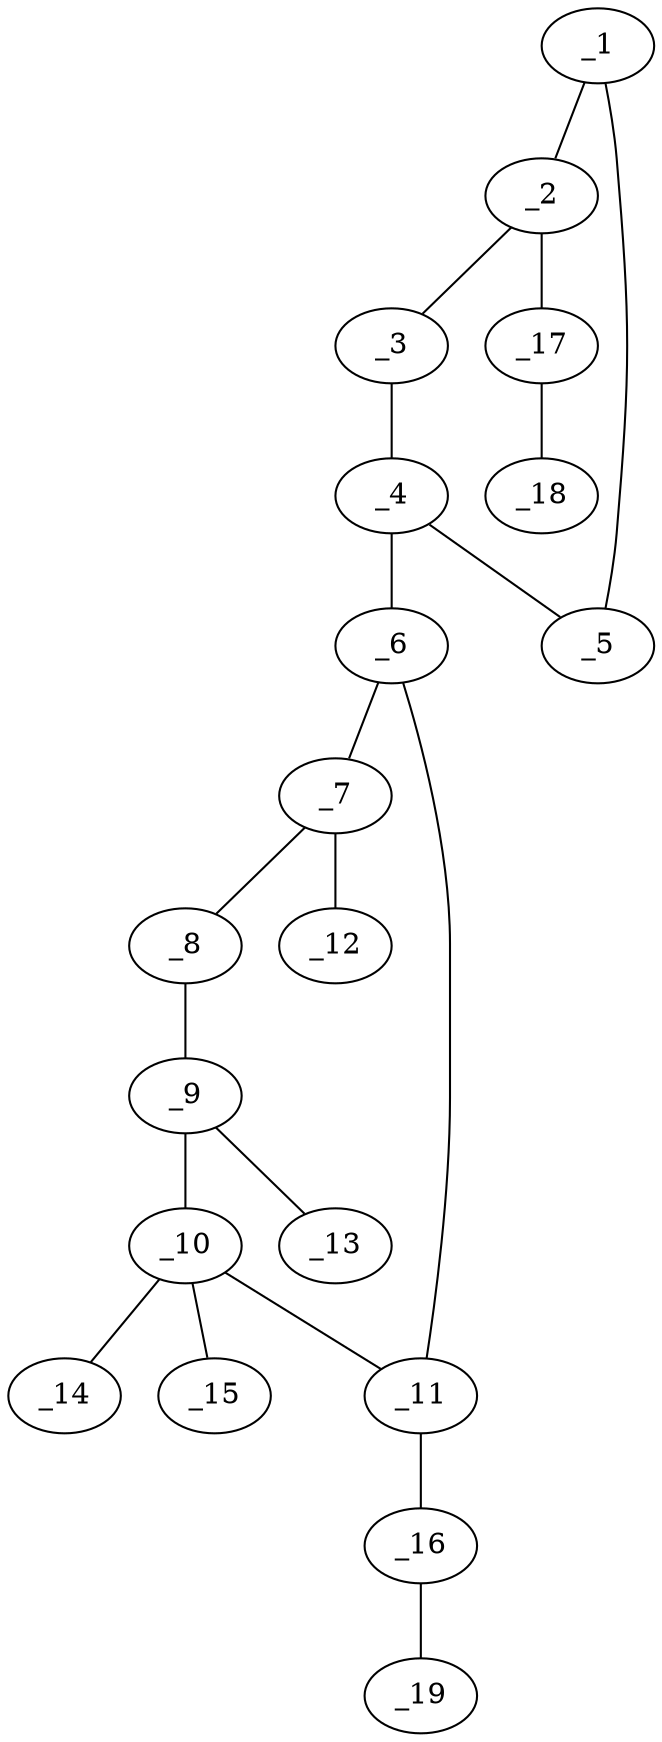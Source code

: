 graph molid637646 {
	_1	 [charge=0,
		chem=1,
		symbol="C  ",
		x="5.0981",
		y="1.9081"];
	_2	 [charge=0,
		chem=1,
		symbol="C  ",
		x="4.0981",
		y="1.9081"];
	_1 -- _2	 [valence=1];
	_5	 [charge=0,
		chem=1,
		symbol="C  ",
		x="5.4071",
		y="0.9571"];
	_1 -- _5	 [valence=2];
	_3	 [charge=0,
		chem=2,
		symbol="O  ",
		x="3.7891",
		y="0.9571"];
	_2 -- _3	 [valence=1];
	_17	 [charge=0,
		chem=1,
		symbol="C  ",
		x="3.5103",
		y="2.7172"];
	_2 -- _17	 [valence=1];
	_4	 [charge=0,
		chem=1,
		symbol="C  ",
		x="4.5981",
		y="0.3693"];
	_3 -- _4	 [valence=1];
	_4 -- _5	 [valence=1];
	_6	 [charge=0,
		chem=4,
		symbol="N  ",
		x="4.5981",
		y="-0.6307"];
	_4 -- _6	 [valence=1];
	_7	 [charge=0,
		chem=1,
		symbol="C  ",
		x="5.4641",
		y="-1.1307"];
	_6 -- _7	 [valence=1];
	_11	 [charge=0,
		chem=1,
		symbol="C  ",
		x="3.7321",
		y="-1.1307"];
	_6 -- _11	 [valence=1];
	_8	 [charge=0,
		chem=4,
		symbol="N  ",
		x="5.4641",
		y="-2.1307"];
	_7 -- _8	 [valence=1];
	_12	 [charge=0,
		chem=2,
		symbol="O  ",
		x="6.3301",
		y="-0.6307"];
	_7 -- _12	 [valence=2];
	_9	 [charge=0,
		chem=1,
		symbol="C  ",
		x="4.5981",
		y="-2.6307"];
	_8 -- _9	 [valence=1];
	_10	 [charge=0,
		chem=1,
		symbol="C  ",
		x="3.732",
		y="-2.1307"];
	_9 -- _10	 [valence=1];
	_13	 [charge=0,
		chem=2,
		symbol="O  ",
		x="4.5981",
		y="-3.6307"];
	_9 -- _13	 [valence=2];
	_10 -- _11	 [valence=1];
	_14	 [charge=0,
		chem=1,
		symbol="C  ",
		x="3.232",
		y="-2.9967"];
	_10 -- _14	 [valence=1];
	_15	 [charge=0,
		chem=21,
		symbol="I  ",
		x="2.732",
		y="-2.1307"];
	_10 -- _15	 [valence=1];
	_16	 [charge=0,
		chem=2,
		symbol="O  ",
		x="2.866",
		y="-0.6307"];
	_11 -- _16	 [valence=1];
	_19	 [charge=0,
		chem=1,
		symbol="C  ",
		x=2,
		y="-1.1307"];
	_16 -- _19	 [valence=1];
	_18	 [charge=0,
		chem=2,
		symbol="O  ",
		x="3.917",
		y="3.6307"];
	_17 -- _18	 [valence=1];
}
